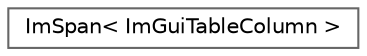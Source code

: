digraph "Graphical Class Hierarchy"
{
 // LATEX_PDF_SIZE
  bgcolor="transparent";
  edge [fontname=Helvetica,fontsize=10,labelfontname=Helvetica,labelfontsize=10];
  node [fontname=Helvetica,fontsize=10,shape=box,height=0.2,width=0.4];
  rankdir="LR";
  Node0 [label="ImSpan\< ImGuiTableColumn \>",height=0.2,width=0.4,color="grey40", fillcolor="white", style="filled",URL="$struct_im_span.html",tooltip=" "];
}
